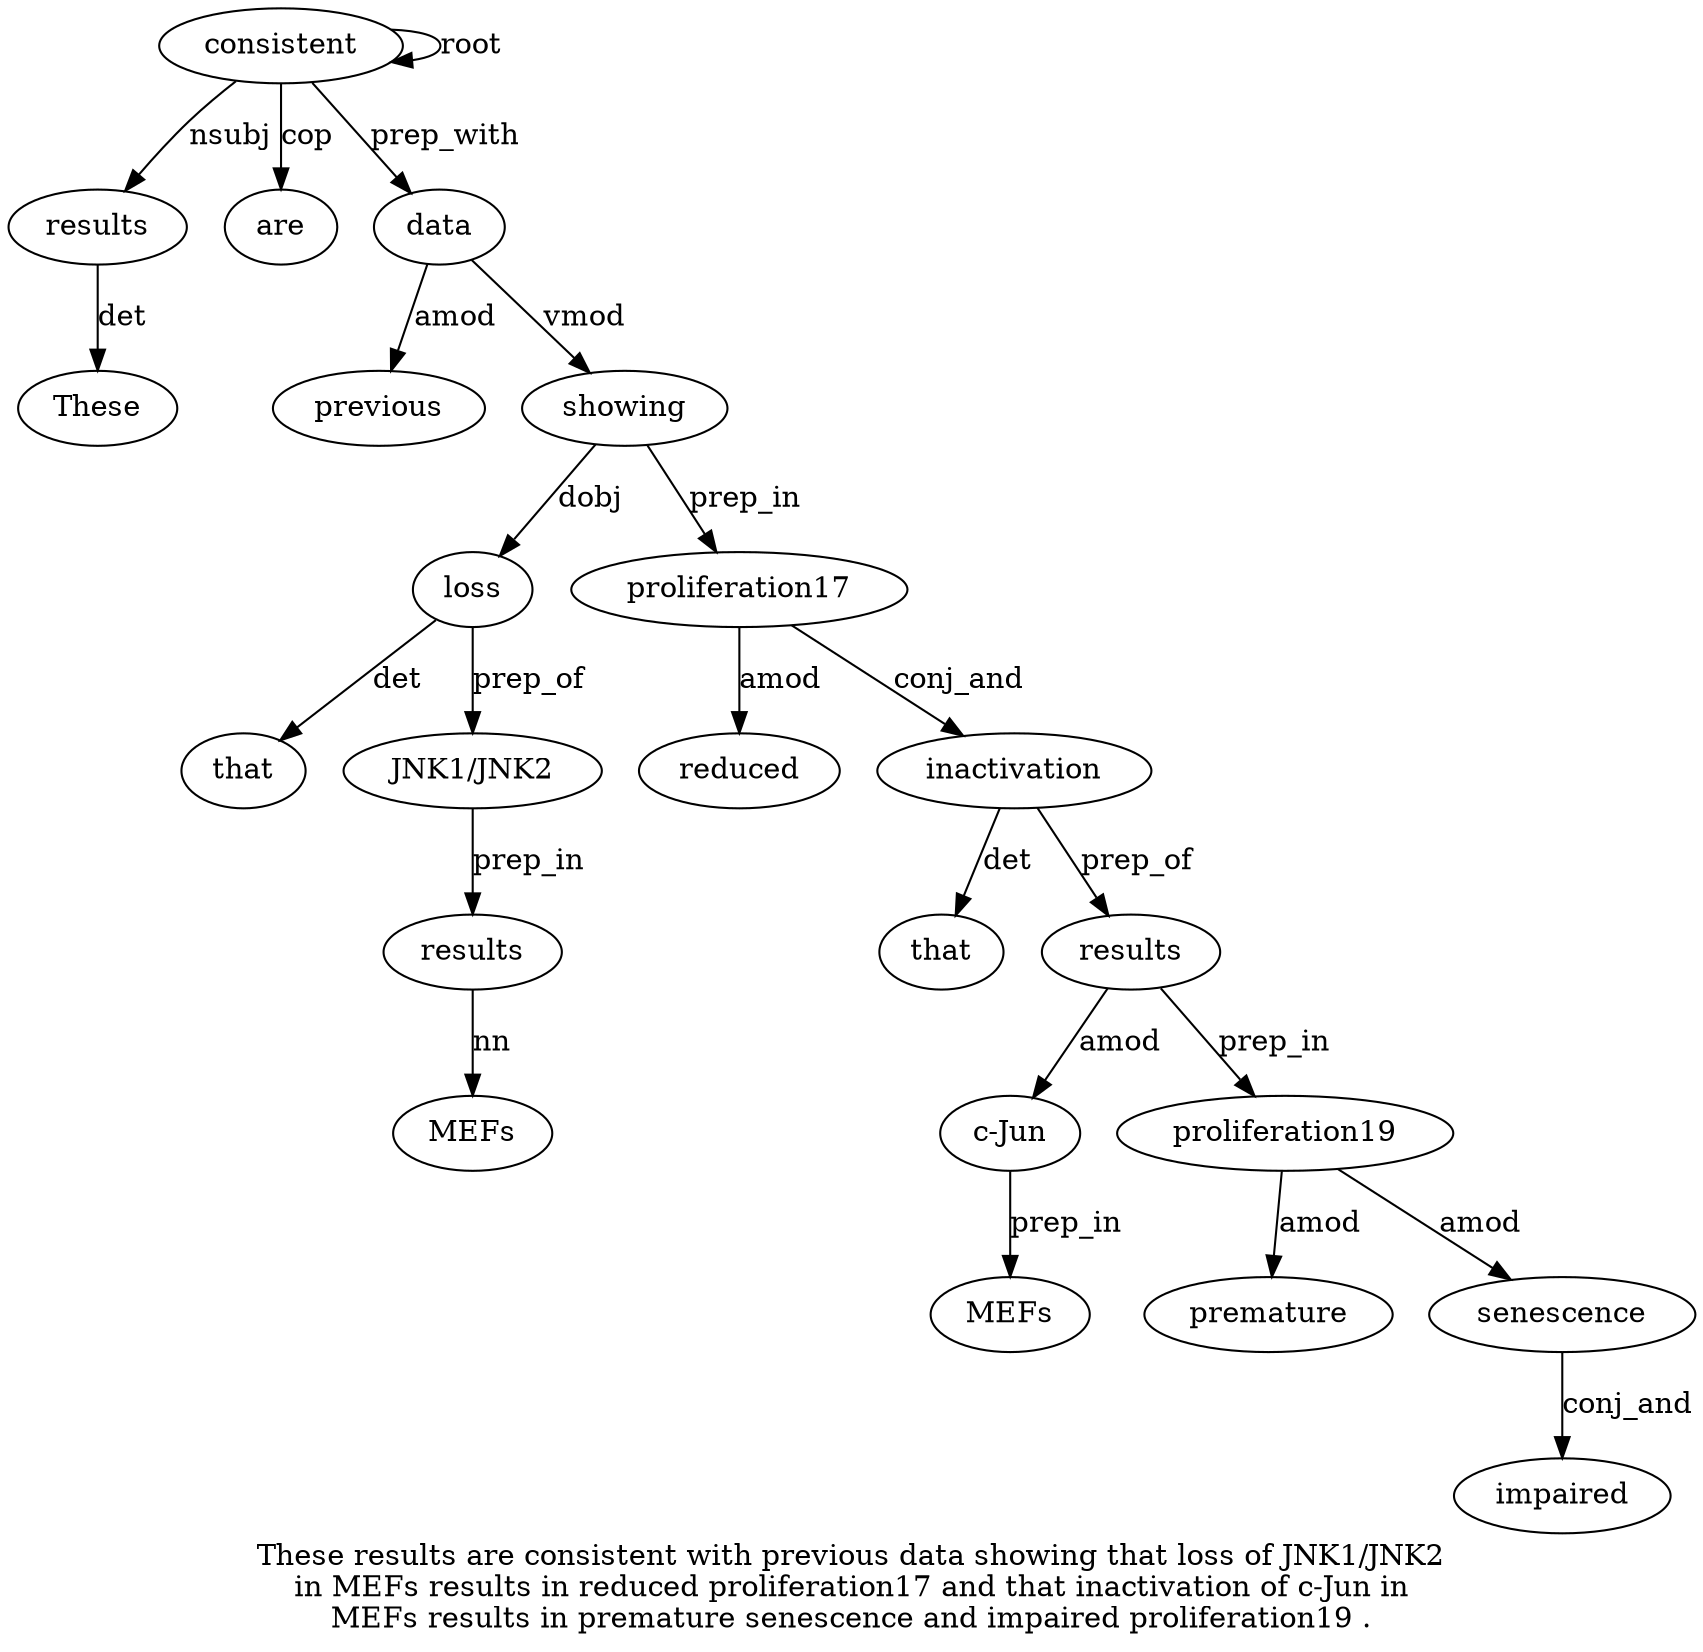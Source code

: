 digraph "These results are consistent with previous data showing that loss of JNK1/JNK2 in MEFs results in reduced proliferation17 and that inactivation of c-Jun in MEFs results in premature senescence and impaired proliferation19 ." {
label="These results are consistent with previous data showing that loss of JNK1/JNK2
in MEFs results in reduced proliferation17 and that inactivation of c-Jun in
MEFs results in premature senescence and impaired proliferation19 .";
results2 [style=filled, fillcolor=white, label=results];
These1 [style=filled, fillcolor=white, label=These];
results2 -> These1  [label=det];
consistent4 [style=filled, fillcolor=white, label=consistent];
consistent4 -> results2  [label=nsubj];
are3 [style=filled, fillcolor=white, label=are];
consistent4 -> are3  [label=cop];
consistent4 -> consistent4  [label=root];
data7 [style=filled, fillcolor=white, label=data];
previous6 [style=filled, fillcolor=white, label=previous];
data7 -> previous6  [label=amod];
consistent4 -> data7  [label=prep_with];
showing8 [style=filled, fillcolor=white, label=showing];
data7 -> showing8  [label=vmod];
loss10 [style=filled, fillcolor=white, label=loss];
that9 [style=filled, fillcolor=white, label=that];
loss10 -> that9  [label=det];
showing8 -> loss10  [label=dobj];
"JNK1/JNK2" [style=filled, fillcolor=white, label="JNK1/JNK2"];
loss10 -> "JNK1/JNK2"  [label=prep_of];
results15 [style=filled, fillcolor=white, label=results];
MEFs14 [style=filled, fillcolor=white, label=MEFs];
results15 -> MEFs14  [label=nn];
"JNK1/JNK2" -> results15  [label=prep_in];
proliferation1718 [style=filled, fillcolor=white, label=proliferation17];
reduced17 [style=filled, fillcolor=white, label=reduced];
proliferation1718 -> reduced17  [label=amod];
showing8 -> proliferation1718  [label=prep_in];
inactivation21 [style=filled, fillcolor=white, label=inactivation];
that20 [style=filled, fillcolor=white, label=that];
inactivation21 -> that20  [label=det];
proliferation1718 -> inactivation21  [label=conj_and];
results26 [style=filled, fillcolor=white, label=results];
"c-Jun23" [style=filled, fillcolor=white, label="c-Jun"];
results26 -> "c-Jun23"  [label=amod];
MEFs25 [style=filled, fillcolor=white, label=MEFs];
"c-Jun23" -> MEFs25  [label=prep_in];
inactivation21 -> results26  [label=prep_of];
proliferation1932 [style=filled, fillcolor=white, label=proliferation19];
premature28 [style=filled, fillcolor=white, label=premature];
proliferation1932 -> premature28  [label=amod];
senescence29 [style=filled, fillcolor=white, label=senescence];
proliferation1932 -> senescence29  [label=amod];
impaired31 [style=filled, fillcolor=white, label=impaired];
senescence29 -> impaired31  [label=conj_and];
results26 -> proliferation1932  [label=prep_in];
}
